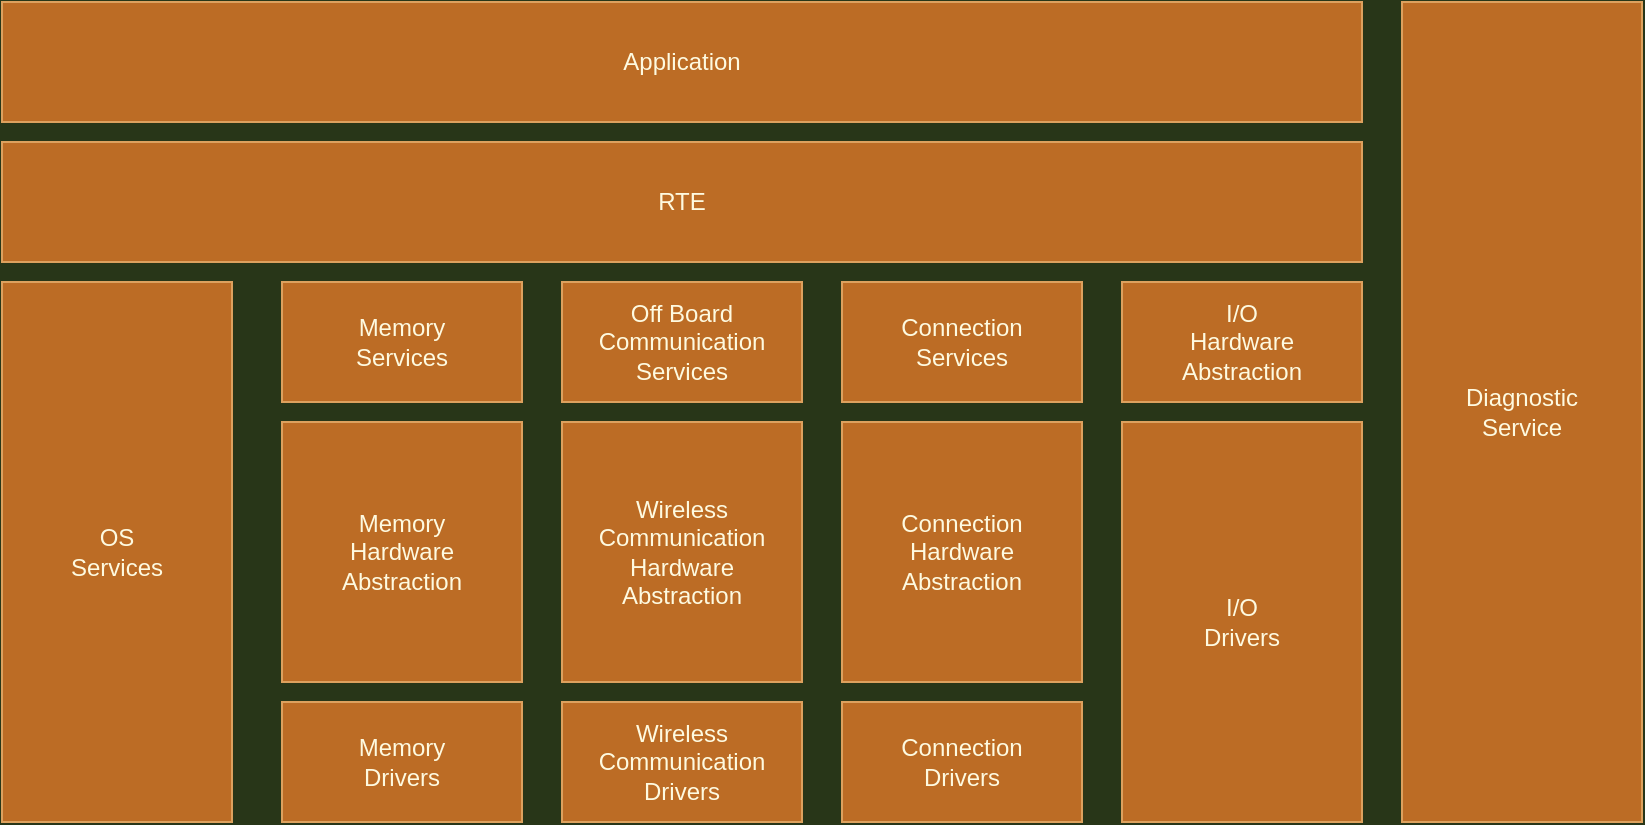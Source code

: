 <mxfile version="17.4.2" type="github">
  <diagram id="NpFCmj0ddo49i0YqbiN0" name="Page-1">
    <mxGraphModel dx="1262" dy="736" grid="1" gridSize="10" guides="1" tooltips="1" connect="1" arrows="1" fold="1" page="1" pageScale="1" pageWidth="1169" pageHeight="827" background="#283618" math="0" shadow="0">
      <root>
        <mxCell id="0" />
        <mxCell id="1" parent="0" />
        <mxCell id="oLcu-xIp3NYXDPrPmJXQ-1" value="RTE" style="rounded=0;whiteSpace=wrap;html=1;fillColor=#BC6C25;strokeColor=#DDA15E;fontColor=#FEFAE0;" parent="1" vertex="1">
          <mxGeometry x="190" y="280" width="680" height="60" as="geometry" />
        </mxCell>
        <mxCell id="qO886SK6jyTn2y_whwyt-1" value="&lt;div&gt;Off Board&lt;/div&gt;&lt;div&gt;Communication&lt;br&gt;Services&lt;br&gt;&lt;/div&gt;" style="rounded=0;whiteSpace=wrap;html=1;fillColor=#BC6C25;strokeColor=#DDA15E;fontColor=#FEFAE0;" parent="1" vertex="1">
          <mxGeometry x="470" y="350" width="120" height="60" as="geometry" />
        </mxCell>
        <mxCell id="Kzm5wBSise1SLBZcajKb-2" value="&lt;div&gt;Connection&lt;/div&gt;&lt;div&gt;Services&lt;/div&gt;" style="rounded=0;whiteSpace=wrap;html=1;fillColor=#BC6C25;strokeColor=#DDA15E;fontColor=#FEFAE0;" parent="1" vertex="1">
          <mxGeometry x="610" y="350" width="120" height="60" as="geometry" />
        </mxCell>
        <mxCell id="Kzm5wBSise1SLBZcajKb-3" value="&lt;div&gt;OS&lt;/div&gt;&lt;div&gt;Services&lt;br&gt;&lt;/div&gt;" style="rounded=0;whiteSpace=wrap;html=1;fillColor=#BC6C25;strokeColor=#DDA15E;fontColor=#FEFAE0;" parent="1" vertex="1">
          <mxGeometry x="190" y="350" width="115" height="270" as="geometry" />
        </mxCell>
        <mxCell id="Kzm5wBSise1SLBZcajKb-4" value="&lt;div&gt;Wireless&lt;/div&gt;&lt;div&gt;Communication&lt;/div&gt;&lt;div&gt;Drivers&lt;/div&gt;" style="rounded=0;whiteSpace=wrap;html=1;fillColor=#BC6C25;strokeColor=#DDA15E;fontColor=#FEFAE0;" parent="1" vertex="1">
          <mxGeometry x="470" y="560" width="120" height="60" as="geometry" />
        </mxCell>
        <mxCell id="Kzm5wBSise1SLBZcajKb-5" value="&lt;div&gt;Connection&lt;/div&gt;&lt;div&gt;Hardware&lt;/div&gt;&lt;div&gt;Abstraction&lt;br&gt;&lt;/div&gt;" style="rounded=0;whiteSpace=wrap;html=1;fillColor=#BC6C25;strokeColor=#DDA15E;fontColor=#FEFAE0;" parent="1" vertex="1">
          <mxGeometry x="610" y="420" width="120" height="130" as="geometry" />
        </mxCell>
        <mxCell id="Kzm5wBSise1SLBZcajKb-6" value="&lt;div&gt;Connection&lt;/div&gt;&lt;div&gt;Drivers&lt;br&gt;&lt;/div&gt;" style="rounded=0;whiteSpace=wrap;html=1;fillColor=#BC6C25;strokeColor=#DDA15E;fontColor=#FEFAE0;" parent="1" vertex="1">
          <mxGeometry x="610" y="560" width="120" height="60" as="geometry" />
        </mxCell>
        <mxCell id="Kzm5wBSise1SLBZcajKb-7" value="&lt;div&gt;Wireless&lt;/div&gt;&lt;div&gt;Communication&lt;/div&gt;&lt;div&gt;Hardware&lt;/div&gt;&lt;div&gt;Abstraction&lt;/div&gt;" style="rounded=0;whiteSpace=wrap;html=1;fillColor=#BC6C25;strokeColor=#DDA15E;fontColor=#FEFAE0;" parent="1" vertex="1">
          <mxGeometry x="470" y="420" width="120" height="130" as="geometry" />
        </mxCell>
        <mxCell id="Kzm5wBSise1SLBZcajKb-8" value="&lt;div&gt;Diagnostic&lt;/div&gt;&lt;div&gt;Service&lt;br&gt;&lt;/div&gt;" style="rounded=0;whiteSpace=wrap;html=1;fillColor=#BC6C25;strokeColor=#DDA15E;fontColor=#FEFAE0;" parent="1" vertex="1">
          <mxGeometry x="890" y="210" width="120" height="410" as="geometry" />
        </mxCell>
        <mxCell id="Kzm5wBSise1SLBZcajKb-9" value="Application" style="rounded=0;whiteSpace=wrap;html=1;fillColor=#BC6C25;strokeColor=#DDA15E;fontColor=#FEFAE0;" parent="1" vertex="1">
          <mxGeometry x="190" y="210" width="680" height="60" as="geometry" />
        </mxCell>
        <mxCell id="Kzm5wBSise1SLBZcajKb-11" value="&lt;div&gt;Memory&lt;/div&gt;&lt;div&gt;Services&lt;br&gt;&lt;/div&gt;" style="rounded=0;whiteSpace=wrap;html=1;fillColor=#BC6C25;strokeColor=#DDA15E;fontColor=#FEFAE0;" parent="1" vertex="1">
          <mxGeometry x="330" y="350" width="120" height="60" as="geometry" />
        </mxCell>
        <mxCell id="Kzm5wBSise1SLBZcajKb-12" value="&lt;div&gt;Memory&lt;/div&gt;&lt;div&gt;Hardware&lt;/div&gt;&lt;div&gt;Abstraction&lt;br&gt;&lt;/div&gt;" style="rounded=0;whiteSpace=wrap;html=1;fillColor=#BC6C25;strokeColor=#DDA15E;fontColor=#FEFAE0;" parent="1" vertex="1">
          <mxGeometry x="330" y="420" width="120" height="130" as="geometry" />
        </mxCell>
        <mxCell id="Kzm5wBSise1SLBZcajKb-13" value="&lt;div&gt;Memory&lt;/div&gt;&lt;div&gt;Drivers&lt;br&gt;&lt;/div&gt;" style="rounded=0;whiteSpace=wrap;html=1;fillColor=#BC6C25;strokeColor=#DDA15E;fontColor=#FEFAE0;" parent="1" vertex="1">
          <mxGeometry x="330" y="560" width="120" height="60" as="geometry" />
        </mxCell>
        <mxCell id="Kzm5wBSise1SLBZcajKb-14" value="&lt;div&gt;I/O&lt;/div&gt;&lt;div&gt;Hardware&lt;/div&gt;&lt;div&gt;Abstraction&lt;/div&gt;" style="rounded=0;whiteSpace=wrap;html=1;fillColor=#BC6C25;strokeColor=#DDA15E;fontColor=#FEFAE0;" parent="1" vertex="1">
          <mxGeometry x="750" y="350" width="120" height="60" as="geometry" />
        </mxCell>
        <mxCell id="Kzm5wBSise1SLBZcajKb-15" value="&lt;div&gt;I/O&lt;/div&gt;&lt;div&gt;Drivers&lt;br&gt;&lt;/div&gt;" style="rounded=0;whiteSpace=wrap;html=1;fillColor=#BC6C25;strokeColor=#DDA15E;fontColor=#FEFAE0;" parent="1" vertex="1">
          <mxGeometry x="750" y="420" width="120" height="200" as="geometry" />
        </mxCell>
      </root>
    </mxGraphModel>
  </diagram>
</mxfile>
